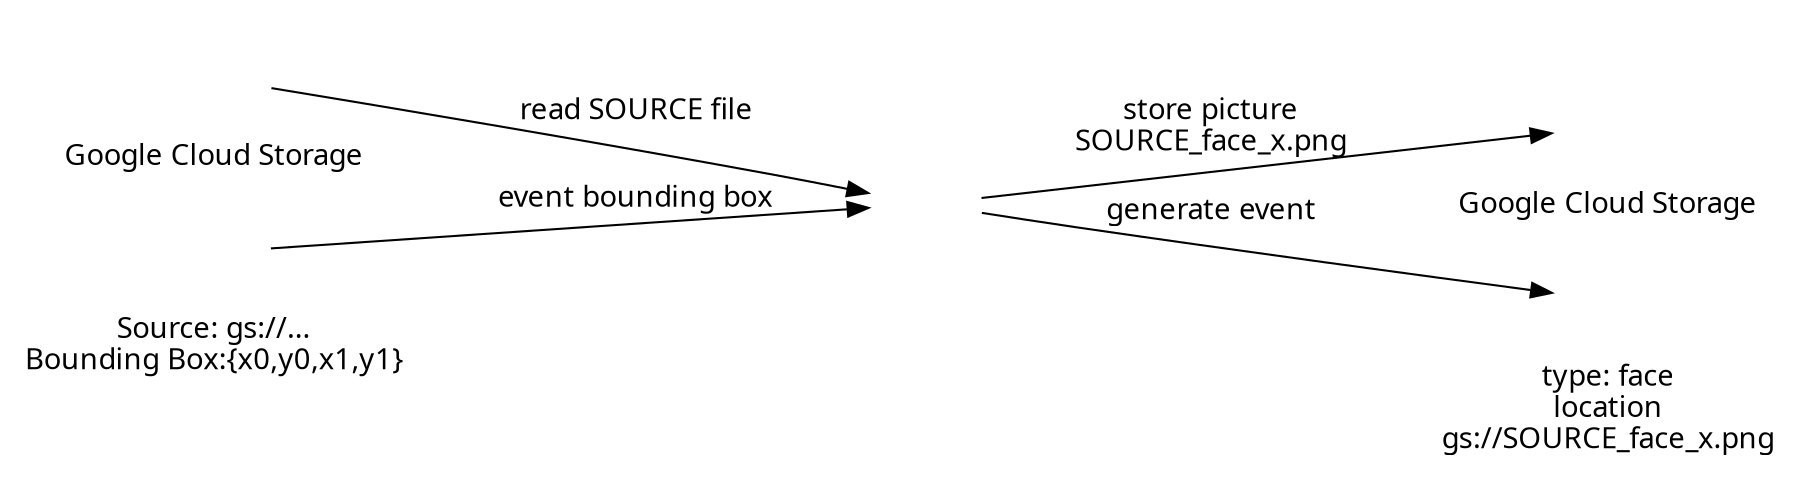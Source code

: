 digraph G {
        graph [fontname = "Century Gothic"];
        node [fontname = "Century Gothic"];
        edge [fontname = "Century Gothic"];

        rankdir = LR;
        compound=true;
        ranksep=1.25;

        node [shape=plaintext, fontsize=16, label=""];

        bgcolor=white;
        edge [arrowsize=1, color=black];
        graph[penwidth=0, labelloc="b"];

        //label="Storage service";


        bgcolor=white;
        edge [arrowsize=1, color=black];
        subgraph cluster_CloudStorage {
                label="Google Cloud Storage";
                cloudStorage [image="../assets/Google-Cloud-Storage-Logo.svg"];
        };
        subgraph cluster_CloudStorageSrc {
                label="Google Cloud Storage";
                cloudStorageSrc [image="../assets/Google-Cloud-Storage-Logo.svg"];
        };
        subgraph cluster_CloudEvents {
                label="Source: gs://...\nBounding Box:{x0,y0,x1,y1}";
                cloudEvent0 [image="../assets/cloudevents.svg"];
        };
        subgraph cluster_CloudEventsDest {
                label="type: face\nlocation\ngs://SOURCE_face_x.png";
                cloudEventFace0 [image="../assets/cloudevents.svg"];
        };
        subgraph cluster_Service {
                webservice [image="../assets/Go_Logo_Aqua.svg"];
        };

        //webservice [label="Service", shape=box];
        cloudStorageSrc -> webservice[label="read SOURCE file"];
        cloudEvent0 -> webservice[label="event bounding box"];
        webservice -> cloudStorage[label="store picture\nSOURCE_face_x.png"];
        webservice -> cloudEventFace0 [label="generate event"];
}
